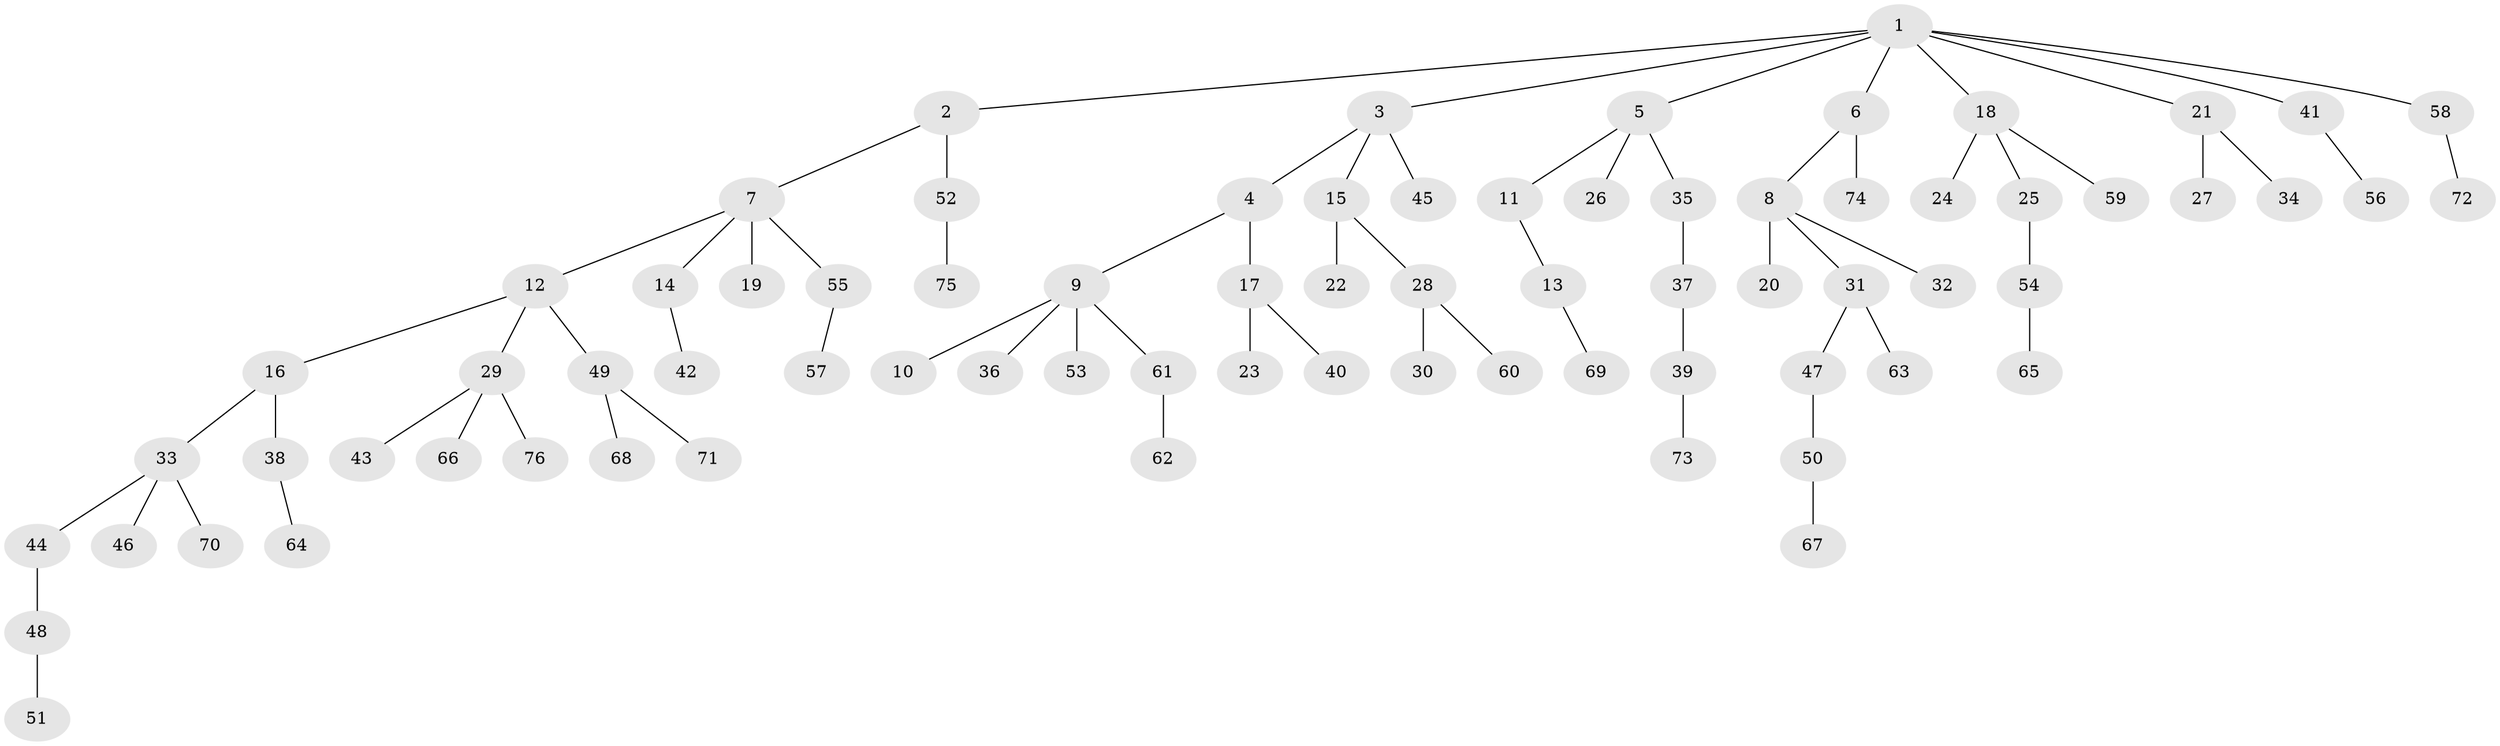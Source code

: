 // coarse degree distribution, {9: 0.0196078431372549, 5: 0.0392156862745098, 3: 0.0784313725490196, 4: 0.058823529411764705, 2: 0.19607843137254902, 7: 0.0196078431372549, 1: 0.5882352941176471}
// Generated by graph-tools (version 1.1) at 2025/24/03/03/25 07:24:06]
// undirected, 76 vertices, 75 edges
graph export_dot {
graph [start="1"]
  node [color=gray90,style=filled];
  1;
  2;
  3;
  4;
  5;
  6;
  7;
  8;
  9;
  10;
  11;
  12;
  13;
  14;
  15;
  16;
  17;
  18;
  19;
  20;
  21;
  22;
  23;
  24;
  25;
  26;
  27;
  28;
  29;
  30;
  31;
  32;
  33;
  34;
  35;
  36;
  37;
  38;
  39;
  40;
  41;
  42;
  43;
  44;
  45;
  46;
  47;
  48;
  49;
  50;
  51;
  52;
  53;
  54;
  55;
  56;
  57;
  58;
  59;
  60;
  61;
  62;
  63;
  64;
  65;
  66;
  67;
  68;
  69;
  70;
  71;
  72;
  73;
  74;
  75;
  76;
  1 -- 2;
  1 -- 3;
  1 -- 5;
  1 -- 6;
  1 -- 18;
  1 -- 21;
  1 -- 41;
  1 -- 58;
  2 -- 7;
  2 -- 52;
  3 -- 4;
  3 -- 15;
  3 -- 45;
  4 -- 9;
  4 -- 17;
  5 -- 11;
  5 -- 26;
  5 -- 35;
  6 -- 8;
  6 -- 74;
  7 -- 12;
  7 -- 14;
  7 -- 19;
  7 -- 55;
  8 -- 20;
  8 -- 31;
  8 -- 32;
  9 -- 10;
  9 -- 36;
  9 -- 53;
  9 -- 61;
  11 -- 13;
  12 -- 16;
  12 -- 29;
  12 -- 49;
  13 -- 69;
  14 -- 42;
  15 -- 22;
  15 -- 28;
  16 -- 33;
  16 -- 38;
  17 -- 23;
  17 -- 40;
  18 -- 24;
  18 -- 25;
  18 -- 59;
  21 -- 27;
  21 -- 34;
  25 -- 54;
  28 -- 30;
  28 -- 60;
  29 -- 43;
  29 -- 66;
  29 -- 76;
  31 -- 47;
  31 -- 63;
  33 -- 44;
  33 -- 46;
  33 -- 70;
  35 -- 37;
  37 -- 39;
  38 -- 64;
  39 -- 73;
  41 -- 56;
  44 -- 48;
  47 -- 50;
  48 -- 51;
  49 -- 68;
  49 -- 71;
  50 -- 67;
  52 -- 75;
  54 -- 65;
  55 -- 57;
  58 -- 72;
  61 -- 62;
}
